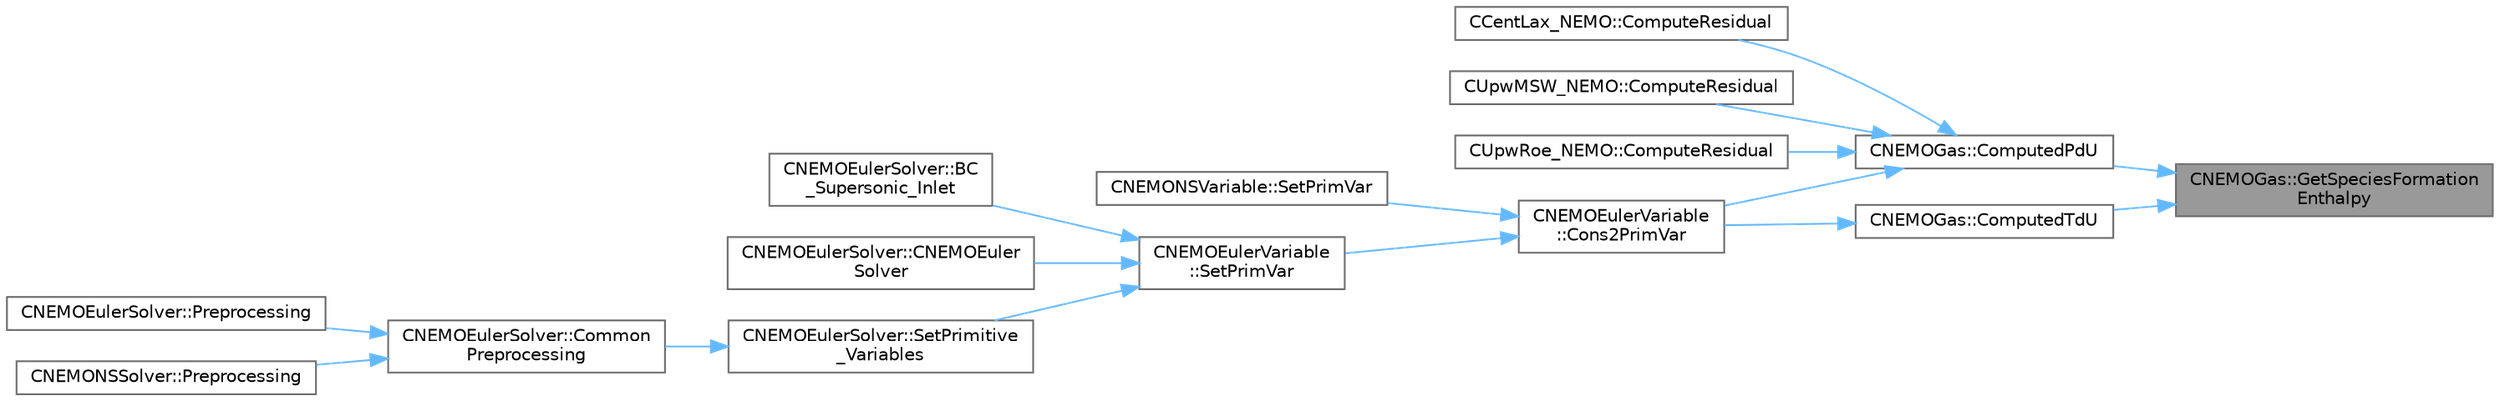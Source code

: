 digraph "CNEMOGas::GetSpeciesFormationEnthalpy"
{
 // LATEX_PDF_SIZE
  bgcolor="transparent";
  edge [fontname=Helvetica,fontsize=10,labelfontname=Helvetica,labelfontsize=10];
  node [fontname=Helvetica,fontsize=10,shape=box,height=0.2,width=0.4];
  rankdir="RL";
  Node1 [id="Node000001",label="CNEMOGas::GetSpeciesFormation\lEnthalpy",height=0.2,width=0.4,color="gray40", fillcolor="grey60", style="filled", fontcolor="black",tooltip="Get species formation enthalpy."];
  Node1 -> Node2 [id="edge1_Node000001_Node000002",dir="back",color="steelblue1",style="solid",tooltip=" "];
  Node2 [id="Node000002",label="CNEMOGas::ComputedPdU",height=0.2,width=0.4,color="grey40", fillcolor="white", style="filled",URL="$classCNEMOGas.html#a424da7362e12de29fcebf761cb8eabaa",tooltip="Compute derivative of pressure w.r.t. conservative variables."];
  Node2 -> Node3 [id="edge2_Node000002_Node000003",dir="back",color="steelblue1",style="solid",tooltip=" "];
  Node3 [id="Node000003",label="CCentLax_NEMO::ComputeResidual",height=0.2,width=0.4,color="grey40", fillcolor="white", style="filled",URL="$classCCentLax__NEMO.html#ab22a74c03b6c2cc3adeb4d172c93f8d1",tooltip="Compute the flow residual using a Lax method."];
  Node2 -> Node4 [id="edge3_Node000002_Node000004",dir="back",color="steelblue1",style="solid",tooltip=" "];
  Node4 [id="Node000004",label="CUpwMSW_NEMO::ComputeResidual",height=0.2,width=0.4,color="grey40", fillcolor="white", style="filled",URL="$classCUpwMSW__NEMO.html#ab199750be78d7758f4dc6e0577ed5616",tooltip="Compute the Roe's flux between two nodes i and j."];
  Node2 -> Node5 [id="edge4_Node000002_Node000005",dir="back",color="steelblue1",style="solid",tooltip=" "];
  Node5 [id="Node000005",label="CUpwRoe_NEMO::ComputeResidual",height=0.2,width=0.4,color="grey40", fillcolor="white", style="filled",URL="$classCUpwRoe__NEMO.html#a4f71a3690ffedda364bd36453c08fed0",tooltip="Compute the Roe's flux between two nodes i and j."];
  Node2 -> Node6 [id="edge5_Node000002_Node000006",dir="back",color="steelblue1",style="solid",tooltip=" "];
  Node6 [id="Node000006",label="CNEMOEulerVariable\l::Cons2PrimVar",height=0.2,width=0.4,color="grey40", fillcolor="white", style="filled",URL="$classCNEMOEulerVariable.html#ad95dbeb3e9b5634fab7c6a768442c7b9",tooltip="Set all the primitive and secondary variables from the conserved vector."];
  Node6 -> Node7 [id="edge6_Node000006_Node000007",dir="back",color="steelblue1",style="solid",tooltip=" "];
  Node7 [id="Node000007",label="CNEMONSVariable::SetPrimVar",height=0.2,width=0.4,color="grey40", fillcolor="white", style="filled",URL="$classCNEMONSVariable.html#aaf19bc249dae14fccd4a739901a83efd",tooltip="Set all the primitive variables for compressible flows."];
  Node6 -> Node8 [id="edge7_Node000006_Node000008",dir="back",color="steelblue1",style="solid",tooltip=" "];
  Node8 [id="Node000008",label="CNEMOEulerVariable\l::SetPrimVar",height=0.2,width=0.4,color="grey40", fillcolor="white", style="filled",URL="$classCNEMOEulerVariable.html#aaf86b1f3586f5b0b8015ddf1311d7ce4",tooltip="Set all the primitive variables for compressible flows."];
  Node8 -> Node9 [id="edge8_Node000008_Node000009",dir="back",color="steelblue1",style="solid",tooltip=" "];
  Node9 [id="Node000009",label="CNEMOEulerSolver::BC\l_Supersonic_Inlet",height=0.2,width=0.4,color="grey40", fillcolor="white", style="filled",URL="$classCNEMOEulerSolver.html#a1448f7a4a713ada22016532249a56a95",tooltip="Impose a supersonic inlet boundary condition."];
  Node8 -> Node10 [id="edge9_Node000008_Node000010",dir="back",color="steelblue1",style="solid",tooltip=" "];
  Node10 [id="Node000010",label="CNEMOEulerSolver::CNEMOEuler\lSolver",height=0.2,width=0.4,color="grey40", fillcolor="white", style="filled",URL="$classCNEMOEulerSolver.html#a192d56e184ee19ad0b0dd3282b74f1e6",tooltip="Contructor of the class."];
  Node8 -> Node11 [id="edge10_Node000008_Node000011",dir="back",color="steelblue1",style="solid",tooltip=" "];
  Node11 [id="Node000011",label="CNEMOEulerSolver::SetPrimitive\l_Variables",height=0.2,width=0.4,color="grey40", fillcolor="white", style="filled",URL="$classCNEMOEulerSolver.html#aa3498ebe1779c01daf8380d6a7d0aa7d",tooltip="Computes primitive variables."];
  Node11 -> Node12 [id="edge11_Node000011_Node000012",dir="back",color="steelblue1",style="solid",tooltip=" "];
  Node12 [id="Node000012",label="CNEMOEulerSolver::Common\lPreprocessing",height=0.2,width=0.4,color="grey40", fillcolor="white", style="filled",URL="$classCNEMOEulerSolver.html#a27f21d6dbfb7f6c600f759caf7625087",tooltip="Preprocessing actions common to the Euler and NS solvers."];
  Node12 -> Node13 [id="edge12_Node000012_Node000013",dir="back",color="steelblue1",style="solid",tooltip=" "];
  Node13 [id="Node000013",label="CNEMOEulerSolver::Preprocessing",height=0.2,width=0.4,color="grey40", fillcolor="white", style="filled",URL="$classCNEMOEulerSolver.html#a3c5a59b5c1c9195757626bff151dbaa9",tooltip="Compute the velocity^2, SoundSpeed, Pressure, Enthalpy, Viscosity."];
  Node12 -> Node14 [id="edge13_Node000012_Node000014",dir="back",color="steelblue1",style="solid",tooltip=" "];
  Node14 [id="Node000014",label="CNEMONSSolver::Preprocessing",height=0.2,width=0.4,color="grey40", fillcolor="white", style="filled",URL="$classCNEMONSSolver.html#aef1c13c42cd8103377619f7d94660d6a",tooltip="Restart residual and compute gradients."];
  Node1 -> Node15 [id="edge14_Node000001_Node000015",dir="back",color="steelblue1",style="solid",tooltip=" "];
  Node15 [id="Node000015",label="CNEMOGas::ComputedTdU",height=0.2,width=0.4,color="grey40", fillcolor="white", style="filled",URL="$classCNEMOGas.html#a5c1412972751e64d697721e22025d7dc",tooltip="Compute derivative of temperature w.r.t. conservative variables."];
  Node15 -> Node6 [id="edge15_Node000015_Node000006",dir="back",color="steelblue1",style="solid",tooltip=" "];
}
